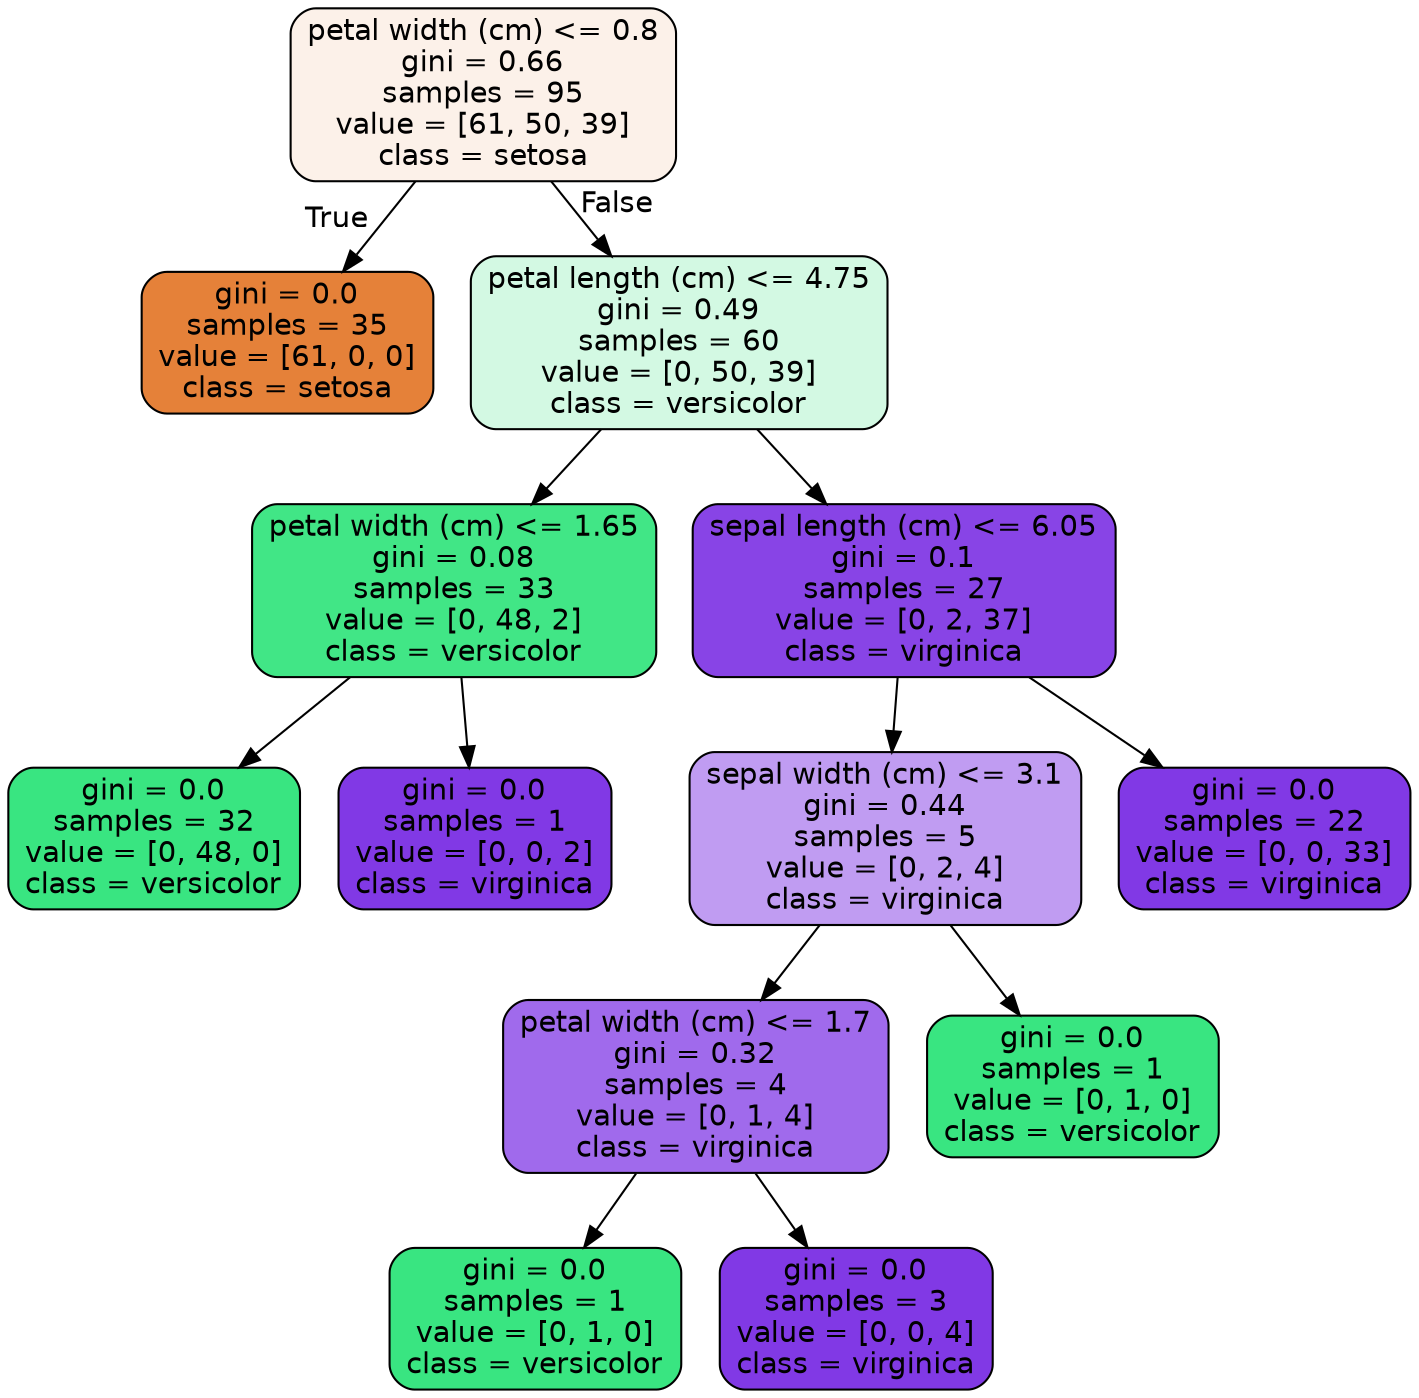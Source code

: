 digraph Tree {
node [shape=box, style="filled, rounded", color="black", fontname=helvetica] ;
edge [fontname=helvetica] ;
0 [label="petal width (cm) <= 0.8\ngini = 0.66\nsamples = 95\nvalue = [61, 50, 39]\nclass = setosa", fillcolor="#fcf1e9"] ;
1 [label="gini = 0.0\nsamples = 35\nvalue = [61, 0, 0]\nclass = setosa", fillcolor="#e58139"] ;
0 -> 1 [labeldistance=2.5, labelangle=45, headlabel="True"] ;
2 [label="petal length (cm) <= 4.75\ngini = 0.49\nsamples = 60\nvalue = [0, 50, 39]\nclass = versicolor", fillcolor="#d3f9e3"] ;
0 -> 2 [labeldistance=2.5, labelangle=-45, headlabel="False"] ;
3 [label="petal width (cm) <= 1.65\ngini = 0.08\nsamples = 33\nvalue = [0, 48, 2]\nclass = versicolor", fillcolor="#41e686"] ;
2 -> 3 ;
4 [label="gini = 0.0\nsamples = 32\nvalue = [0, 48, 0]\nclass = versicolor", fillcolor="#39e581"] ;
3 -> 4 ;
5 [label="gini = 0.0\nsamples = 1\nvalue = [0, 0, 2]\nclass = virginica", fillcolor="#8139e5"] ;
3 -> 5 ;
6 [label="sepal length (cm) <= 6.05\ngini = 0.1\nsamples = 27\nvalue = [0, 2, 37]\nclass = virginica", fillcolor="#8844e6"] ;
2 -> 6 ;
7 [label="sepal width (cm) <= 3.1\ngini = 0.44\nsamples = 5\nvalue = [0, 2, 4]\nclass = virginica", fillcolor="#c09cf2"] ;
6 -> 7 ;
8 [label="petal width (cm) <= 1.7\ngini = 0.32\nsamples = 4\nvalue = [0, 1, 4]\nclass = virginica", fillcolor="#a06aec"] ;
7 -> 8 ;
9 [label="gini = 0.0\nsamples = 1\nvalue = [0, 1, 0]\nclass = versicolor", fillcolor="#39e581"] ;
8 -> 9 ;
10 [label="gini = 0.0\nsamples = 3\nvalue = [0, 0, 4]\nclass = virginica", fillcolor="#8139e5"] ;
8 -> 10 ;
11 [label="gini = 0.0\nsamples = 1\nvalue = [0, 1, 0]\nclass = versicolor", fillcolor="#39e581"] ;
7 -> 11 ;
12 [label="gini = 0.0\nsamples = 22\nvalue = [0, 0, 33]\nclass = virginica", fillcolor="#8139e5"] ;
6 -> 12 ;
}